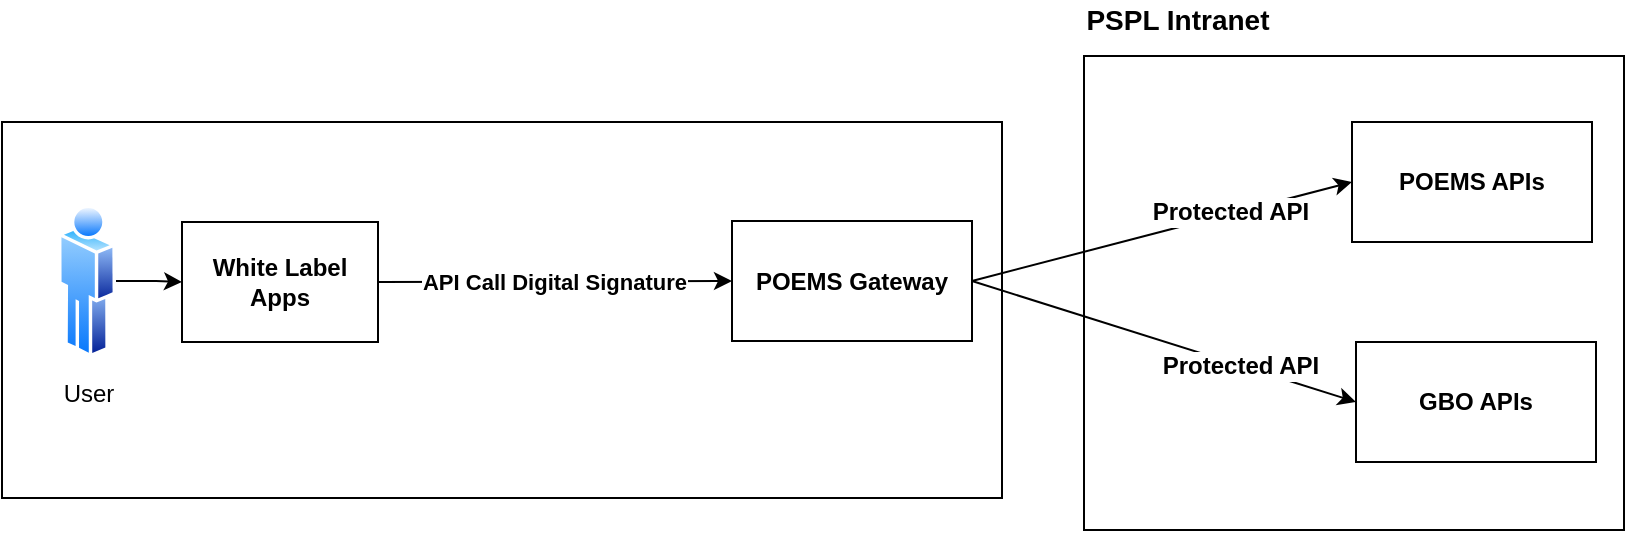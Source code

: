 <mxfile version="12.3.1" type="github" pages="1">
  <diagram id="TsyXs1lMvlzcTJBPzldi" name="Page-1">
    <mxGraphModel dx="1278" dy="500" grid="1" gridSize="10" guides="1" tooltips="1" connect="1" arrows="1" fold="1" page="1" pageScale="1" pageWidth="850" pageHeight="1100" math="0" shadow="0">
      <root>
        <mxCell id="0"/>
        <mxCell id="1" parent="0"/>
        <mxCell id="jrE4Ar8w_MybIHlGVkCT-11" value="" style="rounded=0;whiteSpace=wrap;html=1;" vertex="1" parent="1">
          <mxGeometry x="570" y="250" width="270" height="237" as="geometry"/>
        </mxCell>
        <mxCell id="jrE4Ar8w_MybIHlGVkCT-12" value="" style="rounded=0;whiteSpace=wrap;html=1;" vertex="1" parent="1">
          <mxGeometry x="29" y="283" width="500" height="188" as="geometry"/>
        </mxCell>
        <mxCell id="jrE4Ar8w_MybIHlGVkCT-7" value="&lt;b&gt;POEMS APIs&lt;/b&gt;" style="rounded=0;whiteSpace=wrap;html=1;" vertex="1" parent="1">
          <mxGeometry x="704" y="283" width="120" height="60" as="geometry"/>
        </mxCell>
        <mxCell id="jrE4Ar8w_MybIHlGVkCT-8" value="&lt;b&gt;GBO APIs&lt;/b&gt;" style="rounded=0;whiteSpace=wrap;html=1;" vertex="1" parent="1">
          <mxGeometry x="706" y="393" width="120" height="60" as="geometry"/>
        </mxCell>
        <mxCell id="jrE4Ar8w_MybIHlGVkCT-4" value="&lt;b&gt;White Label Apps&lt;/b&gt;" style="rounded=0;whiteSpace=wrap;html=1;" vertex="1" parent="1">
          <mxGeometry x="119" y="333" width="98" height="60" as="geometry"/>
        </mxCell>
        <mxCell id="jrE4Ar8w_MybIHlGVkCT-5" value="&lt;b&gt;POEMS Gateway&lt;/b&gt;" style="rounded=0;whiteSpace=wrap;html=1;" vertex="1" parent="1">
          <mxGeometry x="394" y="332.5" width="120" height="60" as="geometry"/>
        </mxCell>
        <mxCell id="jrE4Ar8w_MybIHlGVkCT-13" style="edgeStyle=orthogonalEdgeStyle;rounded=0;orthogonalLoop=1;jettySize=auto;html=1;entryX=0;entryY=0.5;entryDx=0;entryDy=0;" edge="1" parent="1" source="jrE4Ar8w_MybIHlGVkCT-1" target="jrE4Ar8w_MybIHlGVkCT-4">
          <mxGeometry relative="1" as="geometry"/>
        </mxCell>
        <mxCell id="jrE4Ar8w_MybIHlGVkCT-1" value="User" style="aspect=fixed;perimeter=ellipsePerimeter;html=1;align=center;shadow=0;dashed=0;spacingTop=3;image;image=img/lib/active_directory/user.svg;" vertex="1" parent="1">
          <mxGeometry x="57" y="323.5" width="29" height="78" as="geometry"/>
        </mxCell>
        <mxCell id="jrE4Ar8w_MybIHlGVkCT-14" value="&lt;b&gt;API Call Digital Signature&lt;/b&gt;" style="endArrow=classic;html=1;exitX=1;exitY=0.5;exitDx=0;exitDy=0;entryX=0;entryY=0.5;entryDx=0;entryDy=0;" edge="1" parent="1" source="jrE4Ar8w_MybIHlGVkCT-4" target="jrE4Ar8w_MybIHlGVkCT-5">
          <mxGeometry width="50" height="50" relative="1" as="geometry">
            <mxPoint x="250" y="570" as="sourcePoint"/>
            <mxPoint x="300" y="520" as="targetPoint"/>
          </mxGeometry>
        </mxCell>
        <mxCell id="jrE4Ar8w_MybIHlGVkCT-15" value="" style="endArrow=classic;html=1;entryX=0;entryY=0.5;entryDx=0;entryDy=0;exitX=1;exitY=0.5;exitDx=0;exitDy=0;" edge="1" parent="1" source="jrE4Ar8w_MybIHlGVkCT-5" target="jrE4Ar8w_MybIHlGVkCT-7">
          <mxGeometry width="50" height="50" relative="1" as="geometry">
            <mxPoint x="420" y="570" as="sourcePoint"/>
            <mxPoint x="470" y="520" as="targetPoint"/>
          </mxGeometry>
        </mxCell>
        <mxCell id="jrE4Ar8w_MybIHlGVkCT-16" value="&lt;b&gt;Protected API&lt;/b&gt;" style="text;html=1;align=center;verticalAlign=middle;resizable=0;points=[];;labelBackgroundColor=#ffffff;" vertex="1" connectable="0" parent="jrE4Ar8w_MybIHlGVkCT-15">
          <mxGeometry x="0.365" y="2" relative="1" as="geometry">
            <mxPoint y="1" as="offset"/>
          </mxGeometry>
        </mxCell>
        <mxCell id="jrE4Ar8w_MybIHlGVkCT-18" value="" style="endArrow=classic;html=1;entryX=0;entryY=0.5;entryDx=0;entryDy=0;exitX=1;exitY=0.5;exitDx=0;exitDy=0;" edge="1" parent="1" source="jrE4Ar8w_MybIHlGVkCT-5" target="jrE4Ar8w_MybIHlGVkCT-8">
          <mxGeometry width="50" height="50" relative="1" as="geometry">
            <mxPoint x="500" y="600" as="sourcePoint"/>
            <mxPoint x="550" y="550" as="targetPoint"/>
            <Array as="points"/>
          </mxGeometry>
        </mxCell>
        <mxCell id="jrE4Ar8w_MybIHlGVkCT-19" value="&lt;b&gt;Protected API&lt;/b&gt;" style="text;html=1;align=center;verticalAlign=middle;resizable=0;points=[];;labelBackgroundColor=#ffffff;" vertex="1" connectable="0" parent="jrE4Ar8w_MybIHlGVkCT-18">
          <mxGeometry x="0.389" relative="1" as="geometry">
            <mxPoint as="offset"/>
          </mxGeometry>
        </mxCell>
        <mxCell id="jrE4Ar8w_MybIHlGVkCT-20" value="&lt;b&gt;&lt;font style=&quot;font-size: 14px&quot;&gt;PSPL Intranet&lt;/font&gt;&lt;/b&gt;" style="text;html=1;strokeColor=none;fillColor=none;align=center;verticalAlign=middle;whiteSpace=wrap;rounded=0;" vertex="1" parent="1">
          <mxGeometry x="557" y="222" width="120" height="20" as="geometry"/>
        </mxCell>
      </root>
    </mxGraphModel>
  </diagram>
</mxfile>

